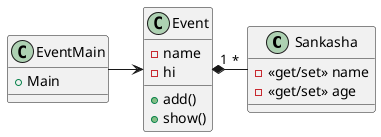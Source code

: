 @startuml
class Sankasha{
	- <<get/set>> name
	- <<get/set>> age
}

class Event{
	-name
	-hi
	+add()
	+show()
}

class EventMain{
	+Main
}

Event "1" *- "*" Sankasha
EventMain -> Event
@enduml